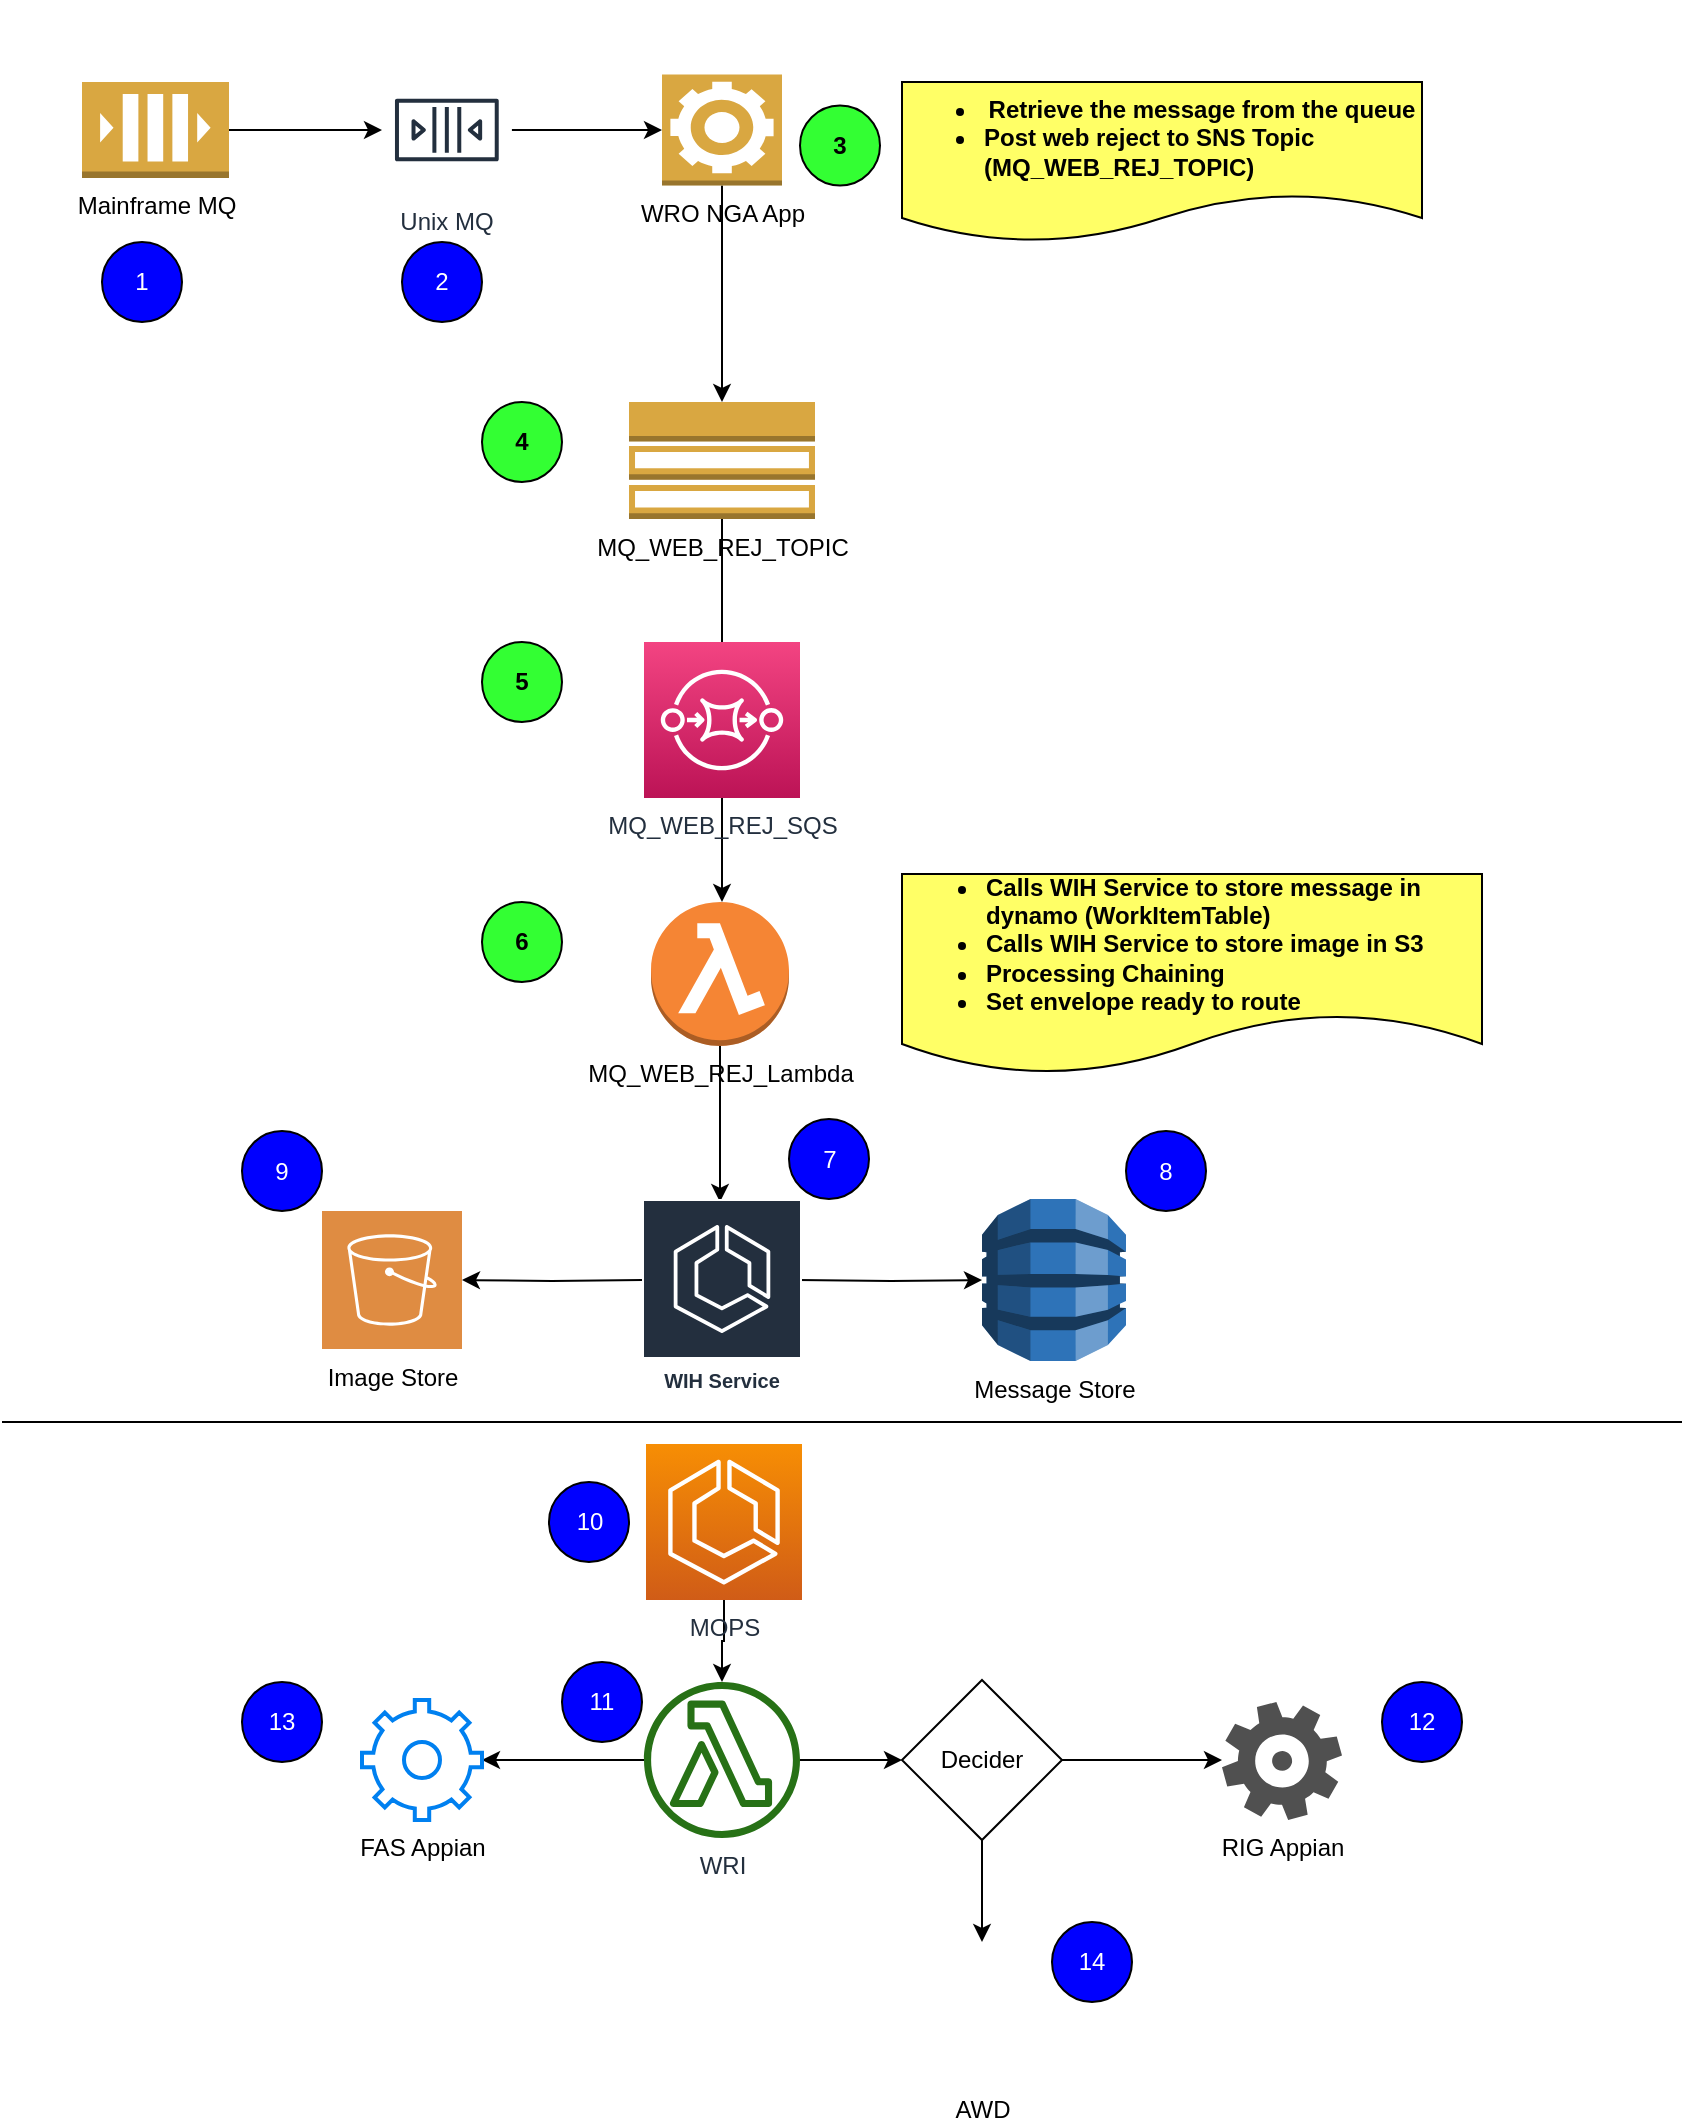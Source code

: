 <mxfile version="14.9.6" type="github">
  <diagram id="URnHFl_GmNLpw5tfHqrt" name="Page-1">
    <mxGraphModel dx="1422" dy="794" grid="1" gridSize="10" guides="1" tooltips="1" connect="1" arrows="1" fold="1" page="1" pageScale="1" pageWidth="850" pageHeight="1100" math="0" shadow="0">
      <root>
        <mxCell id="0" />
        <mxCell id="1" parent="0" />
        <mxCell id="-KteRIamTAUfvcSRPBfz-4" value="" style="edgeStyle=orthogonalEdgeStyle;rounded=0;orthogonalLoop=1;jettySize=auto;html=1;" parent="1" source="-KteRIamTAUfvcSRPBfz-1" target="-KteRIamTAUfvcSRPBfz-2" edge="1">
          <mxGeometry relative="1" as="geometry">
            <mxPoint x="140" y="104" as="targetPoint" />
          </mxGeometry>
        </mxCell>
        <mxCell id="-KteRIamTAUfvcSRPBfz-1" value="Mainframe MQ" style="outlineConnect=0;dashed=0;verticalLabelPosition=bottom;verticalAlign=top;align=center;html=1;shape=mxgraph.aws3.queue;fillColor=#D9A741;gradientColor=none;" parent="1" vertex="1">
          <mxGeometry x="40" y="80" width="73.5" height="48" as="geometry" />
        </mxCell>
        <mxCell id="-KteRIamTAUfvcSRPBfz-8" value="" style="edgeStyle=orthogonalEdgeStyle;rounded=0;orthogonalLoop=1;jettySize=auto;html=1;" parent="1" source="-KteRIamTAUfvcSRPBfz-2" target="-KteRIamTAUfvcSRPBfz-7" edge="1">
          <mxGeometry relative="1" as="geometry" />
        </mxCell>
        <mxCell id="-KteRIamTAUfvcSRPBfz-2" value="Unix MQ" style="outlineConnect=0;fontColor=#232F3E;gradientColor=none;strokeColor=#232F3E;fillColor=#ffffff;dashed=0;verticalLabelPosition=bottom;verticalAlign=top;align=center;html=1;fontSize=12;fontStyle=0;aspect=fixed;shape=mxgraph.aws4.resourceIcon;resIcon=mxgraph.aws4.queue;" parent="1" vertex="1">
          <mxGeometry x="190" y="72" width="64.85" height="64" as="geometry" />
        </mxCell>
        <mxCell id="-KteRIamTAUfvcSRPBfz-14" value="" style="edgeStyle=orthogonalEdgeStyle;rounded=0;orthogonalLoop=1;jettySize=auto;html=1;" parent="1" source="-KteRIamTAUfvcSRPBfz-7" edge="1">
          <mxGeometry relative="1" as="geometry">
            <mxPoint x="360" y="240" as="targetPoint" />
          </mxGeometry>
        </mxCell>
        <mxCell id="-KteRIamTAUfvcSRPBfz-7" value="WRO NGA App" style="outlineConnect=0;dashed=0;verticalLabelPosition=bottom;verticalAlign=top;align=center;html=1;shape=mxgraph.aws3.worker;fillColor=#D9A741;gradientColor=none;" parent="1" vertex="1">
          <mxGeometry x="330" y="76.25" width="60" height="55.5" as="geometry" />
        </mxCell>
        <mxCell id="-KteRIamTAUfvcSRPBfz-17" value="" style="edgeStyle=orthogonalEdgeStyle;rounded=0;orthogonalLoop=1;jettySize=auto;html=1;" parent="1" source="-KteRIamTAUfvcSRPBfz-13" edge="1">
          <mxGeometry relative="1" as="geometry">
            <mxPoint x="360" y="490" as="targetPoint" />
          </mxGeometry>
        </mxCell>
        <mxCell id="-KteRIamTAUfvcSRPBfz-13" value="MQ_WEB_REJ_TOPIC" style="outlineConnect=0;dashed=0;verticalLabelPosition=bottom;verticalAlign=top;align=center;html=1;shape=mxgraph.aws3.topic_2;fillColor=#D9A741;gradientColor=none;" parent="1" vertex="1">
          <mxGeometry x="313.5" y="240" width="93" height="58.5" as="geometry" />
        </mxCell>
        <mxCell id="-KteRIamTAUfvcSRPBfz-51" value="" style="edgeStyle=orthogonalEdgeStyle;rounded=0;orthogonalLoop=1;jettySize=auto;html=1;" parent="1" source="-KteRIamTAUfvcSRPBfz-18" edge="1">
          <mxGeometry relative="1" as="geometry">
            <mxPoint x="359" y="640" as="targetPoint" />
          </mxGeometry>
        </mxCell>
        <mxCell id="-KteRIamTAUfvcSRPBfz-18" value="MQ_WEB_REJ_Lambda" style="outlineConnect=0;dashed=0;verticalLabelPosition=bottom;verticalAlign=top;align=center;html=1;shape=mxgraph.aws3.lambda_function;fillColor=#F58534;gradientColor=none;" parent="1" vertex="1">
          <mxGeometry x="324.5" y="490" width="69" height="72" as="geometry" />
        </mxCell>
        <mxCell id="-KteRIamTAUfvcSRPBfz-19" value="MQ_WEB_REJ_SQS" style="points=[[0,0,0],[0.25,0,0],[0.5,0,0],[0.75,0,0],[1,0,0],[0,1,0],[0.25,1,0],[0.5,1,0],[0.75,1,0],[1,1,0],[0,0.25,0],[0,0.5,0],[0,0.75,0],[1,0.25,0],[1,0.5,0],[1,0.75,0]];outlineConnect=0;fontColor=#232F3E;gradientColor=#F34482;gradientDirection=north;fillColor=#BC1356;strokeColor=#ffffff;dashed=0;verticalLabelPosition=bottom;verticalAlign=top;align=center;html=1;fontSize=12;fontStyle=0;aspect=fixed;shape=mxgraph.aws4.resourceIcon;resIcon=mxgraph.aws4.sqs;" parent="1" vertex="1">
          <mxGeometry x="321" y="360" width="78" height="78" as="geometry" />
        </mxCell>
        <mxCell id="-KteRIamTAUfvcSRPBfz-33" value="" style="endArrow=none;html=1;" parent="1" edge="1">
          <mxGeometry width="50" height="50" relative="1" as="geometry">
            <mxPoint x="700" y="40" as="sourcePoint" />
            <mxPoint x="700" y="40" as="targetPoint" />
          </mxGeometry>
        </mxCell>
        <mxCell id="-KteRIamTAUfvcSRPBfz-36" value="&lt;ul&gt;&lt;li&gt;&lt;span&gt;Retrieve the message from the queue&lt;/span&gt;&lt;/li&gt;&lt;li style=&quot;text-align: left&quot;&gt;&lt;span&gt;Post web reject to SNS Topic (MQ_WEB_REJ_TOPIC)&lt;/span&gt;&lt;/li&gt;&lt;/ul&gt;" style="shape=document;whiteSpace=wrap;html=1;boundedLbl=1;fontStyle=1;fillColor=#FFFF66;" parent="1" vertex="1">
          <mxGeometry x="450" y="80" width="260" height="80" as="geometry" />
        </mxCell>
        <mxCell id="-KteRIamTAUfvcSRPBfz-40" value="Message Store" style="outlineConnect=0;dashed=0;verticalLabelPosition=bottom;verticalAlign=top;align=center;html=1;shape=mxgraph.aws3.dynamo_db;fillColor=#2E73B8;gradientColor=none;" parent="1" vertex="1">
          <mxGeometry x="490" y="638.5" width="72" height="81" as="geometry" />
        </mxCell>
        <mxCell id="-KteRIamTAUfvcSRPBfz-41" value="Image Store" style="pointerEvents=1;shadow=0;dashed=0;html=1;strokeColor=none;fillColor=#DF8C42;labelPosition=center;verticalLabelPosition=bottom;verticalAlign=top;align=center;outlineConnect=0;shape=mxgraph.veeam2.aws_s3;" parent="1" vertex="1">
          <mxGeometry x="160" y="644.5" width="70" height="69" as="geometry" />
        </mxCell>
        <mxCell id="-KteRIamTAUfvcSRPBfz-47" value="" style="edgeStyle=orthogonalEdgeStyle;rounded=0;orthogonalLoop=1;jettySize=auto;html=1;entryX=0;entryY=0.5;entryDx=0;entryDy=0;entryPerimeter=0;" parent="1" target="-KteRIamTAUfvcSRPBfz-40" edge="1">
          <mxGeometry relative="1" as="geometry">
            <mxPoint x="398" y="679" as="sourcePoint" />
            <mxPoint x="480" y="840" as="targetPoint" />
          </mxGeometry>
        </mxCell>
        <mxCell id="-KteRIamTAUfvcSRPBfz-49" value="" style="edgeStyle=orthogonalEdgeStyle;rounded=0;orthogonalLoop=1;jettySize=auto;html=1;" parent="1" target="-KteRIamTAUfvcSRPBfz-41" edge="1">
          <mxGeometry relative="1" as="geometry">
            <mxPoint x="320" y="679" as="sourcePoint" />
          </mxGeometry>
        </mxCell>
        <mxCell id="-KteRIamTAUfvcSRPBfz-50" value="&lt;ul&gt;&lt;li&gt;Calls WIH Service to store message in dynamo (WorkItemTable)&lt;/li&gt;&lt;li&gt;Calls WIH Service to store image in S3&lt;/li&gt;&lt;li&gt;Processing Chaining&lt;/li&gt;&lt;li&gt;Set envelope ready to route&lt;/li&gt;&lt;/ul&gt;" style="shape=document;whiteSpace=wrap;html=1;boundedLbl=1;align=left;fillColor=#FFFF66;fontStyle=1" parent="1" vertex="1">
          <mxGeometry x="450" y="476" width="290" height="100" as="geometry" />
        </mxCell>
        <mxCell id="-KteRIamTAUfvcSRPBfz-59" value="" style="edgeStyle=orthogonalEdgeStyle;rounded=0;orthogonalLoop=1;jettySize=auto;html=1;" parent="1" source="-KteRIamTAUfvcSRPBfz-53" target="-KteRIamTAUfvcSRPBfz-55" edge="1">
          <mxGeometry relative="1" as="geometry" />
        </mxCell>
        <mxCell id="-KteRIamTAUfvcSRPBfz-63" value="" style="edgeStyle=orthogonalEdgeStyle;rounded=0;orthogonalLoop=1;jettySize=auto;html=1;" parent="1" source="-KteRIamTAUfvcSRPBfz-53" target="-KteRIamTAUfvcSRPBfz-62" edge="1">
          <mxGeometry relative="1" as="geometry" />
        </mxCell>
        <mxCell id="-KteRIamTAUfvcSRPBfz-53" value="WRI" style="outlineConnect=0;fontColor=#232F3E;gradientColor=none;fillColor=#277116;strokeColor=none;dashed=0;verticalLabelPosition=bottom;verticalAlign=top;align=center;html=1;fontSize=12;fontStyle=0;aspect=fixed;pointerEvents=1;shape=mxgraph.aws4.lambda_function;" parent="1" vertex="1">
          <mxGeometry x="321" y="880" width="78" height="78" as="geometry" />
        </mxCell>
        <mxCell id="-KteRIamTAUfvcSRPBfz-55" value="FAS Appian" style="html=1;verticalLabelPosition=bottom;align=center;labelBackgroundColor=#ffffff;verticalAlign=top;strokeWidth=2;strokeColor=#0080F0;shadow=0;dashed=0;shape=mxgraph.ios7.icons.settings;" parent="1" vertex="1">
          <mxGeometry x="180" y="889" width="60" height="60" as="geometry" />
        </mxCell>
        <mxCell id="-KteRIamTAUfvcSRPBfz-56" value="RIG Appian" style="pointerEvents=1;shadow=0;dashed=0;html=1;strokeColor=none;fillColor=#505050;labelPosition=center;verticalLabelPosition=bottom;verticalAlign=top;outlineConnect=0;align=center;shape=mxgraph.office.concepts.settings_office_365;" parent="1" vertex="1">
          <mxGeometry x="610" y="890" width="60" height="59" as="geometry" />
        </mxCell>
        <mxCell id="-KteRIamTAUfvcSRPBfz-57" value="AWD" style="shape=image;html=1;verticalAlign=top;verticalLabelPosition=bottom;labelBackgroundColor=#ffffff;imageAspect=0;aspect=fixed;image=https://cdn0.iconfinder.com/data/icons/form-widget/128/form-widget-Process-Workflow-128.png" parent="1" vertex="1">
          <mxGeometry x="455" y="1010" width="70" height="70" as="geometry" />
        </mxCell>
        <mxCell id="-KteRIamTAUfvcSRPBfz-61" value="WIH Service" style="outlineConnect=0;fontColor=#232F3E;gradientColor=none;strokeColor=#ffffff;fillColor=#232F3E;dashed=0;verticalLabelPosition=middle;verticalAlign=bottom;align=center;html=1;whiteSpace=wrap;fontSize=10;fontStyle=1;spacing=3;shape=mxgraph.aws4.productIcon;prIcon=mxgraph.aws4.ecs;" parent="1" vertex="1">
          <mxGeometry x="320" y="638.5" width="80" height="100" as="geometry" />
        </mxCell>
        <mxCell id="-KteRIamTAUfvcSRPBfz-65" value="" style="edgeStyle=orthogonalEdgeStyle;rounded=0;orthogonalLoop=1;jettySize=auto;html=1;" parent="1" source="-KteRIamTAUfvcSRPBfz-62" edge="1">
          <mxGeometry relative="1" as="geometry">
            <mxPoint x="610" y="919" as="targetPoint" />
          </mxGeometry>
        </mxCell>
        <mxCell id="-KteRIamTAUfvcSRPBfz-67" value="" style="edgeStyle=orthogonalEdgeStyle;rounded=0;orthogonalLoop=1;jettySize=auto;html=1;" parent="1" source="-KteRIamTAUfvcSRPBfz-62" edge="1">
          <mxGeometry relative="1" as="geometry">
            <mxPoint x="490" y="1010" as="targetPoint" />
          </mxGeometry>
        </mxCell>
        <mxCell id="-KteRIamTAUfvcSRPBfz-62" value="Decider" style="rhombus;whiteSpace=wrap;html=1;" parent="1" vertex="1">
          <mxGeometry x="450" y="879" width="80" height="80" as="geometry" />
        </mxCell>
        <mxCell id="-KteRIamTAUfvcSRPBfz-68" value="1" style="ellipse;whiteSpace=wrap;html=1;aspect=fixed;fillColor=#0000FF;fontColor=#FFFFFF;" parent="1" vertex="1">
          <mxGeometry x="50" y="160" width="40" height="40" as="geometry" />
        </mxCell>
        <mxCell id="-KteRIamTAUfvcSRPBfz-70" value="2" style="ellipse;whiteSpace=wrap;html=1;aspect=fixed;fontColor=#FFFFFF;fillColor=#0000FF;" parent="1" vertex="1">
          <mxGeometry x="200" y="160" width="40" height="40" as="geometry" />
        </mxCell>
        <mxCell id="-KteRIamTAUfvcSRPBfz-71" value="3" style="ellipse;whiteSpace=wrap;html=1;aspect=fixed;fillColor=#33FF33;fontStyle=1" parent="1" vertex="1">
          <mxGeometry x="399" y="91.75" width="40" height="40" as="geometry" />
        </mxCell>
        <mxCell id="-KteRIamTAUfvcSRPBfz-72" value="4" style="ellipse;whiteSpace=wrap;html=1;aspect=fixed;fontStyle=1;fillColor=#33FF33;" parent="1" vertex="1">
          <mxGeometry x="240" y="240" width="40" height="40" as="geometry" />
        </mxCell>
        <mxCell id="-KteRIamTAUfvcSRPBfz-73" value="5" style="ellipse;whiteSpace=wrap;html=1;aspect=fixed;fillColor=#33FF33;fontStyle=1" parent="1" vertex="1">
          <mxGeometry x="240" y="360" width="40" height="40" as="geometry" />
        </mxCell>
        <mxCell id="-KteRIamTAUfvcSRPBfz-74" value="6" style="ellipse;whiteSpace=wrap;html=1;aspect=fixed;fillColor=#33FF33;fontStyle=1" parent="1" vertex="1">
          <mxGeometry x="240" y="490" width="40" height="40" as="geometry" />
        </mxCell>
        <mxCell id="-KteRIamTAUfvcSRPBfz-75" value="7" style="ellipse;whiteSpace=wrap;html=1;aspect=fixed;fontColor=#FFFFFF;fillColor=#0000FF;" parent="1" vertex="1">
          <mxGeometry x="393.5" y="598.5" width="40" height="40" as="geometry" />
        </mxCell>
        <mxCell id="-KteRIamTAUfvcSRPBfz-76" value="8" style="ellipse;whiteSpace=wrap;html=1;aspect=fixed;fillColor=#0000FF;fontColor=#FFFFFF;" parent="1" vertex="1">
          <mxGeometry x="562" y="604.5" width="40" height="40" as="geometry" />
        </mxCell>
        <mxCell id="-KteRIamTAUfvcSRPBfz-77" value="9" style="ellipse;whiteSpace=wrap;html=1;aspect=fixed;fillColor=#0000FF;fontColor=#FFFFFF;" parent="1" vertex="1">
          <mxGeometry x="120" y="604.5" width="40" height="40" as="geometry" />
        </mxCell>
        <mxCell id="-KteRIamTAUfvcSRPBfz-78" value="10" style="ellipse;whiteSpace=wrap;html=1;aspect=fixed;fillColor=#0000FF;fontColor=#FFFFFF;" parent="1" vertex="1">
          <mxGeometry x="273.5" y="780" width="40" height="40" as="geometry" />
        </mxCell>
        <mxCell id="-KteRIamTAUfvcSRPBfz-79" value="11" style="ellipse;whiteSpace=wrap;html=1;aspect=fixed;fontColor=#FFFFFF;fillColor=#0000FF;" parent="1" vertex="1">
          <mxGeometry x="280" y="870" width="40" height="40" as="geometry" />
        </mxCell>
        <mxCell id="-KteRIamTAUfvcSRPBfz-80" value="13" style="ellipse;whiteSpace=wrap;html=1;aspect=fixed;fontColor=#FFFFFF;fillColor=#0000FF;" parent="1" vertex="1">
          <mxGeometry x="120" y="880" width="40" height="40" as="geometry" />
        </mxCell>
        <mxCell id="-KteRIamTAUfvcSRPBfz-81" value="12" style="ellipse;whiteSpace=wrap;html=1;aspect=fixed;fillColor=#0000FF;fontColor=#FFFFFF;" parent="1" vertex="1">
          <mxGeometry x="690" y="880" width="40" height="40" as="geometry" />
        </mxCell>
        <mxCell id="-KteRIamTAUfvcSRPBfz-82" value="14" style="ellipse;whiteSpace=wrap;html=1;aspect=fixed;fillColor=#0000FF;fontColor=#FFFFFF;" parent="1" vertex="1">
          <mxGeometry x="525" y="1000" width="40" height="40" as="geometry" />
        </mxCell>
        <mxCell id="-KteRIamTAUfvcSRPBfz-84" value="" style="edgeStyle=orthogonalEdgeStyle;rounded=0;orthogonalLoop=1;jettySize=auto;html=1;fontColor=#FFFFFF;" parent="1" source="-KteRIamTAUfvcSRPBfz-83" target="-KteRIamTAUfvcSRPBfz-53" edge="1">
          <mxGeometry relative="1" as="geometry" />
        </mxCell>
        <mxCell id="-KteRIamTAUfvcSRPBfz-83" value="MOPS" style="points=[[0,0,0],[0.25,0,0],[0.5,0,0],[0.75,0,0],[1,0,0],[0,1,0],[0.25,1,0],[0.5,1,0],[0.75,1,0],[1,1,0],[0,0.25,0],[0,0.5,0],[0,0.75,0],[1,0.25,0],[1,0.5,0],[1,0.75,0]];outlineConnect=0;fontColor=#232F3E;gradientColor=#F78E04;gradientDirection=north;fillColor=#D05C17;strokeColor=#ffffff;dashed=0;verticalLabelPosition=bottom;verticalAlign=top;align=center;html=1;fontSize=12;fontStyle=0;aspect=fixed;shape=mxgraph.aws4.resourceIcon;resIcon=mxgraph.aws4.ecs;" parent="1" vertex="1">
          <mxGeometry x="322" y="761" width="78" height="78" as="geometry" />
        </mxCell>
        <mxCell id="uHm4N4kydsBdxmOtiXhD-1" value="" style="endArrow=none;html=1;fontColor=#FFFFFF;" edge="1" parent="1">
          <mxGeometry width="50" height="50" relative="1" as="geometry">
            <mxPoint y="750" as="sourcePoint" />
            <mxPoint x="840" y="750" as="targetPoint" />
          </mxGeometry>
        </mxCell>
      </root>
    </mxGraphModel>
  </diagram>
</mxfile>
